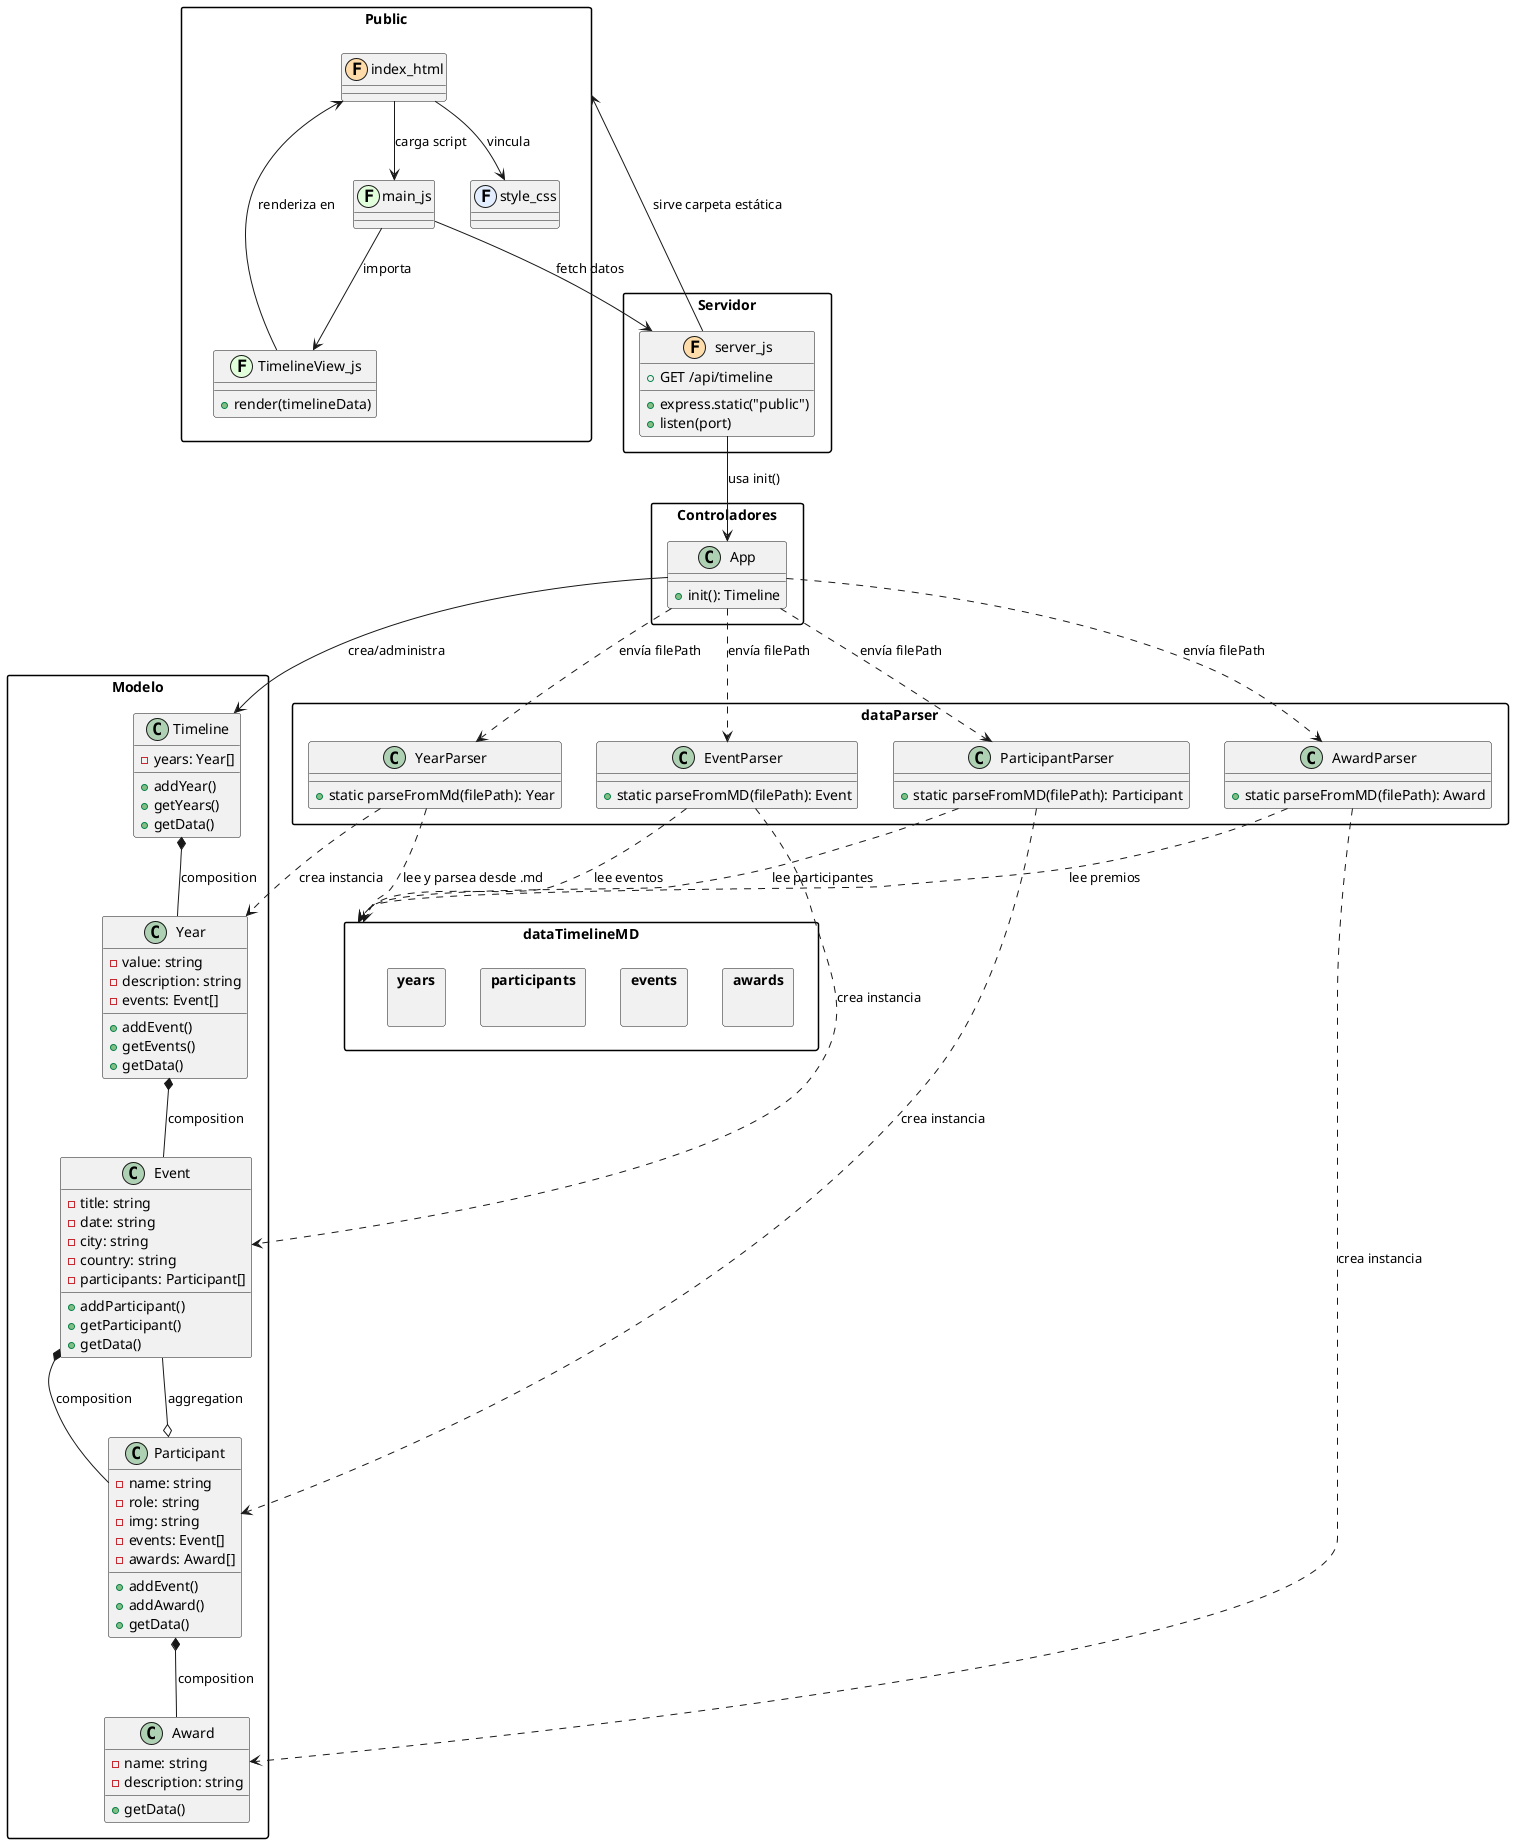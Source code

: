 @startuml timeline

skinparam packageStyle rectangle

' === PUBLICO (Front-end) ===
package "Public" {
    class index_html << (F,#FFDBAA) >>
    class style_css  << (F,#E2EEFF) >>
    class main_js    << (F,#E2FFDB) >>
    class TimelineView_js << (F,#E2FFDB) >> {
        + render(timelineData)
    }
}

' === DATA ===
package "dataTimelineMD" {
    package "awards" {}
    package "events" {}
    package "participants" {}
    package "years" {}
}


' === MODELO ===
package "Modelo" {
    class Timeline {
        - years: Year[]
        + addYear()
        + getYears()
        + getData()
    }

    class Year {
        - value: string
        - description: string
        - events: Event[]
        + addEvent()
        + getEvents()
        + getData()
    }

    class Event {
        - title: string
        - date: string
        - city: string
        - country: string
        - participants: Participant[]
        + addParticipant()
        + getParticipant()
        + getData()
    }

    class Participant {
        - name: string
        - role: string
        - img: string
        - events: Event[]
        - awards: Award[]
        + addEvent()
        + addAward()
        + getData()
    }

    class Award {
        - name: string
        - description: string
        + getData()
    }
}

' === CONTROLADORES ===
package "Controladores" {
    class App {
        + init(): Timeline
    }
}

' === SERVIDOR ===
package "Servidor" {
    class server_js << (F,#FFDDAA) >> {
        + GET /api/timeline
        + express.static("public")
        + listen(port)
    }
}

' === DATA Parser ===
package "dataParser" {
    class YearParser {
        + static parseFromMd(filePath): Year
    }
    class EventParser {
        + static parseFromMD(filePath): Event
    }
    class ParticipantParser {
        + static parseFromMD(filePath): Participant
    }
    class AwardParser {
        + static parseFromMD(filePath): Award
    }
}

' === RELACIONES ENTRE CAPAS ===

Timeline *-- Year           : composition
Year *-- Event             : composition
Event *-- Participant      : composition
Participant *-- Award      : composition
Participant o-- Event      : aggregation

YearParser ..> Year        : crea instancia
EventParser ..> Event      : crea instancia
ParticipantParser ..> Participant : crea instancia
AwardParser ..> Award      : crea instancia

App --> Timeline           : crea/administra
App ..> YearParser         : envía filePath
App ..> EventParser        : envía filePath
App ..> ParticipantParser  : envía filePath
App ..> AwardParser        : envía filePath

server_js --> App          : usa init()
server_js --> Public       : sirve carpeta estática

index_html --> style_css   : "vincula"
index_html --> main_js     : "carga script"
main_js --> server_js      : "fetch datos"
main_js --> TimelineView_js: "importa"
TimelineView_js --> index_html : "renderiza en"

' Relación data <-> Parser
YearParser ..> dataTimelineMD : "lee y parsea desde .md"
EventParser ..> dataTimelineMD: "lee eventos"
ParticipantParser ..> dataTimelineMD: "lee participantes"
AwardParser ..> dataTimelineMD: "lee premios"

@enduml

